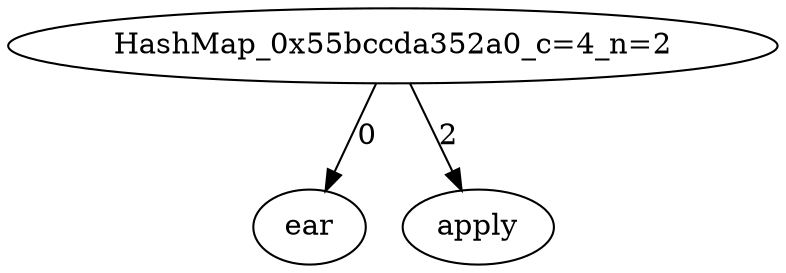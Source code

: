 digraph OurHashMap {
"HashMap_0x55bccda352a0_c=4_n=2"
"HashMap_0x55bccda352a0_c=4_n=2" -> {"ear"} [label="0"]
"HashMap_0x55bccda352a0_c=4_n=2" -> {"apply"} [label="2"]
}
